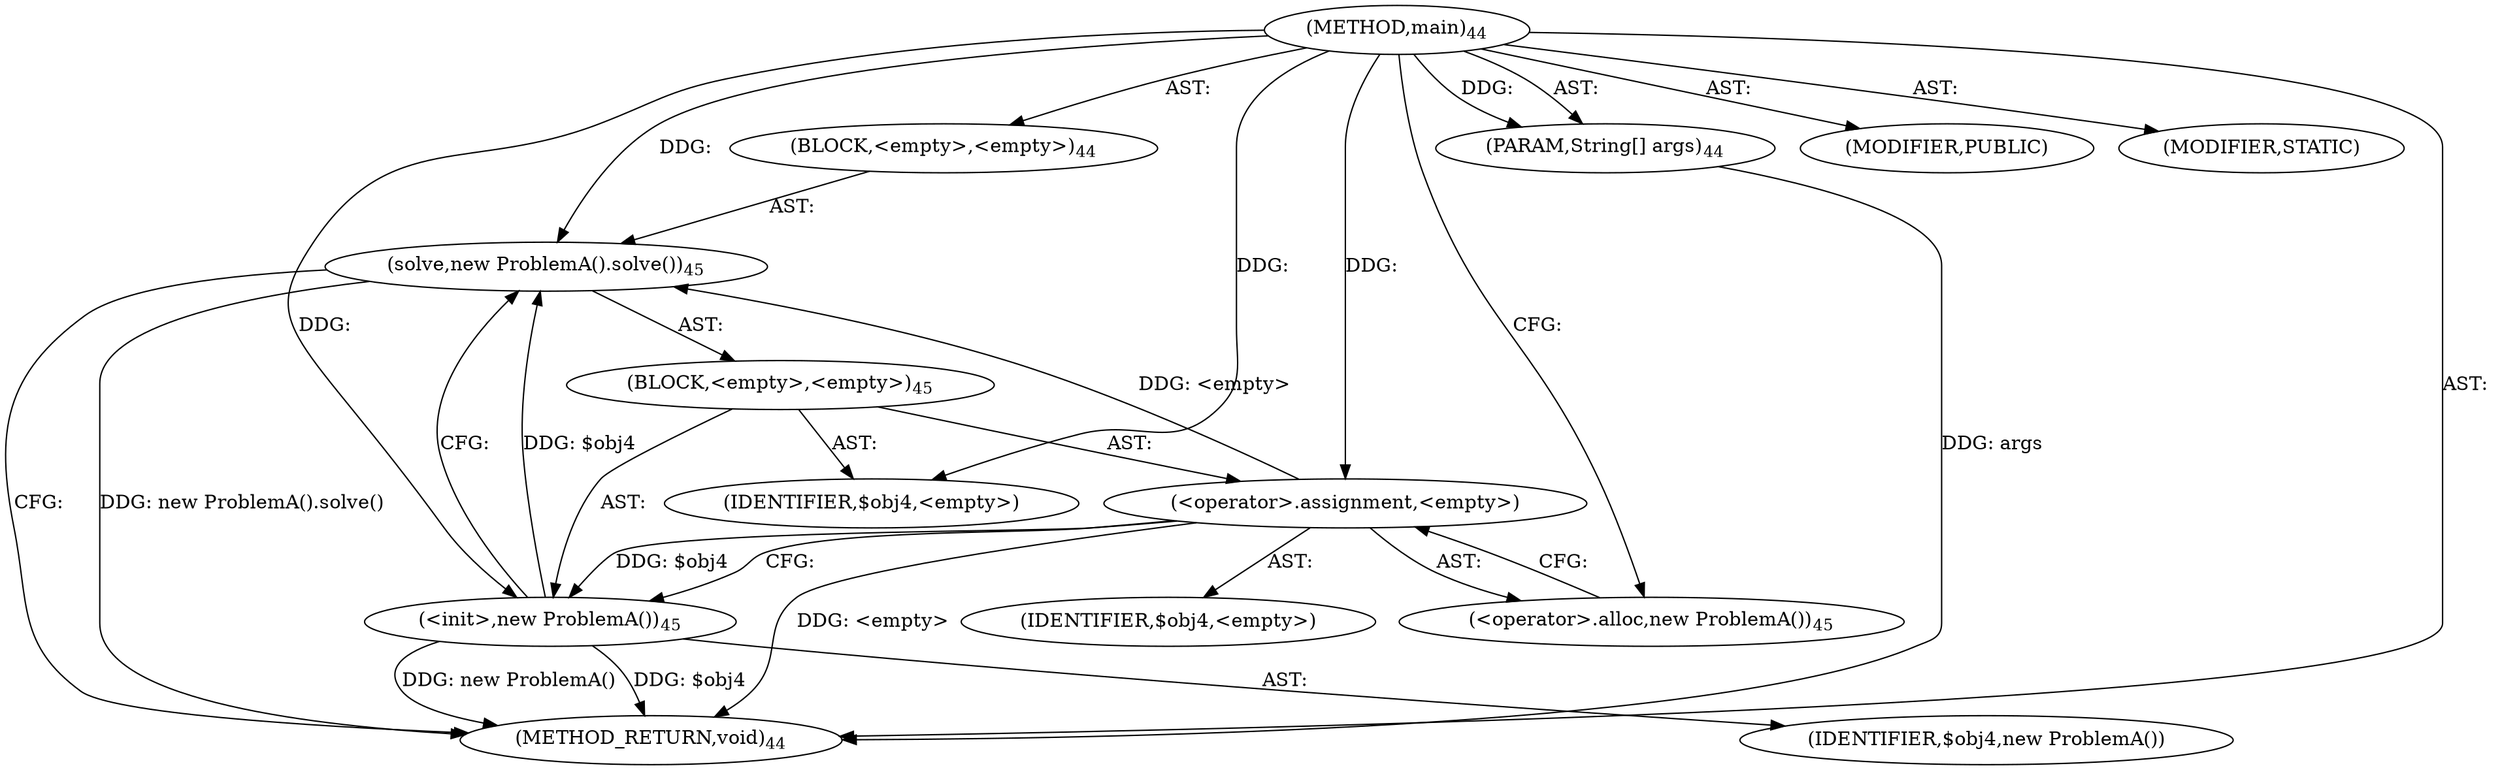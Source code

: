 digraph "main" {  
"184" [label = <(METHOD,main)<SUB>44</SUB>> ]
"185" [label = <(PARAM,String[] args)<SUB>44</SUB>> ]
"186" [label = <(BLOCK,&lt;empty&gt;,&lt;empty&gt;)<SUB>44</SUB>> ]
"187" [label = <(solve,new ProblemA().solve())<SUB>45</SUB>> ]
"188" [label = <(BLOCK,&lt;empty&gt;,&lt;empty&gt;)<SUB>45</SUB>> ]
"189" [label = <(&lt;operator&gt;.assignment,&lt;empty&gt;)> ]
"190" [label = <(IDENTIFIER,$obj4,&lt;empty&gt;)> ]
"191" [label = <(&lt;operator&gt;.alloc,new ProblemA())<SUB>45</SUB>> ]
"192" [label = <(&lt;init&gt;,new ProblemA())<SUB>45</SUB>> ]
"193" [label = <(IDENTIFIER,$obj4,new ProblemA())> ]
"194" [label = <(IDENTIFIER,$obj4,&lt;empty&gt;)> ]
"195" [label = <(MODIFIER,PUBLIC)> ]
"196" [label = <(MODIFIER,STATIC)> ]
"197" [label = <(METHOD_RETURN,void)<SUB>44</SUB>> ]
  "184" -> "185"  [ label = "AST: "] 
  "184" -> "186"  [ label = "AST: "] 
  "184" -> "195"  [ label = "AST: "] 
  "184" -> "196"  [ label = "AST: "] 
  "184" -> "197"  [ label = "AST: "] 
  "186" -> "187"  [ label = "AST: "] 
  "187" -> "188"  [ label = "AST: "] 
  "188" -> "189"  [ label = "AST: "] 
  "188" -> "192"  [ label = "AST: "] 
  "188" -> "194"  [ label = "AST: "] 
  "189" -> "190"  [ label = "AST: "] 
  "189" -> "191"  [ label = "AST: "] 
  "192" -> "193"  [ label = "AST: "] 
  "187" -> "197"  [ label = "CFG: "] 
  "189" -> "192"  [ label = "CFG: "] 
  "192" -> "187"  [ label = "CFG: "] 
  "191" -> "189"  [ label = "CFG: "] 
  "184" -> "191"  [ label = "CFG: "] 
  "185" -> "197"  [ label = "DDG: args"] 
  "189" -> "197"  [ label = "DDG: &lt;empty&gt;"] 
  "192" -> "197"  [ label = "DDG: $obj4"] 
  "192" -> "197"  [ label = "DDG: new ProblemA()"] 
  "187" -> "197"  [ label = "DDG: new ProblemA().solve()"] 
  "184" -> "185"  [ label = "DDG: "] 
  "189" -> "187"  [ label = "DDG: &lt;empty&gt;"] 
  "192" -> "187"  [ label = "DDG: $obj4"] 
  "184" -> "187"  [ label = "DDG: "] 
  "184" -> "189"  [ label = "DDG: "] 
  "184" -> "194"  [ label = "DDG: "] 
  "189" -> "192"  [ label = "DDG: $obj4"] 
  "184" -> "192"  [ label = "DDG: "] 
}
